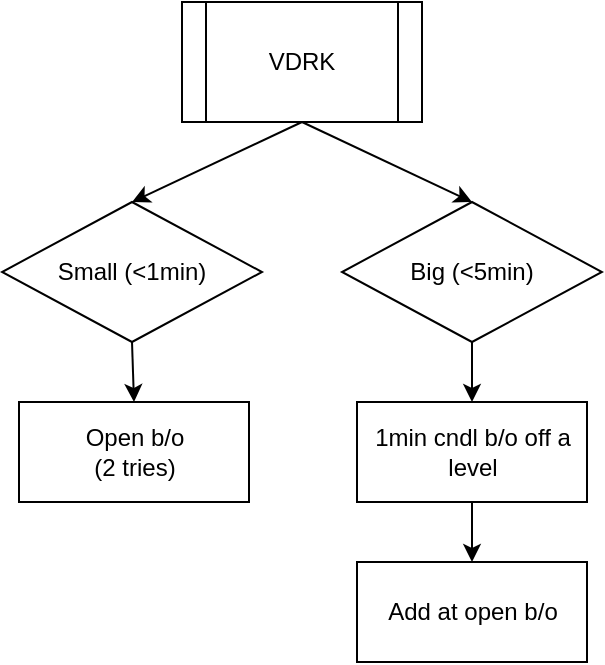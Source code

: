 <mxfile>
    <diagram id="kQmM4_MkCBeIox-2-Kk1" name="Page-1">
        <mxGraphModel dx="785" dy="543" grid="1" gridSize="10" guides="1" tooltips="1" connect="1" arrows="1" fold="1" page="1" pageScale="1" pageWidth="850" pageHeight="1100" math="0" shadow="0">
            <root>
                <mxCell id="0"/>
                <mxCell id="1" parent="0"/>
                <mxCell id="3" style="edgeStyle=none;html=1;exitX=0.5;exitY=1;exitDx=0;exitDy=0;jumpStyle=none;entryX=0.5;entryY=0;entryDx=0;entryDy=0;" edge="1" parent="1" source="2" target="6">
                    <mxGeometry relative="1" as="geometry">
                        <mxPoint x="80" y="210" as="targetPoint"/>
                    </mxGeometry>
                </mxCell>
                <mxCell id="7" style="edgeStyle=none;html=1;exitX=0.5;exitY=1;exitDx=0;exitDy=0;entryX=0.5;entryY=0;entryDx=0;entryDy=0;" edge="1" parent="1" source="2" target="8">
                    <mxGeometry relative="1" as="geometry">
                        <mxPoint x="270" y="240" as="targetPoint"/>
                    </mxGeometry>
                </mxCell>
                <mxCell id="2" value="VDRK" style="shape=process;whiteSpace=wrap;html=1;backgroundOutline=1;" vertex="1" parent="1">
                    <mxGeometry x="120" y="80" width="120" height="60" as="geometry"/>
                </mxCell>
                <mxCell id="9" style="edgeStyle=none;html=1;exitX=0.5;exitY=1;exitDx=0;exitDy=0;entryX=0.5;entryY=0;entryDx=0;entryDy=0;" edge="1" parent="1" source="6" target="10">
                    <mxGeometry relative="1" as="geometry">
                        <mxPoint x="75.143" y="330" as="targetPoint"/>
                    </mxGeometry>
                </mxCell>
                <mxCell id="6" value="Small (&amp;lt;1min)" style="rhombus;whiteSpace=wrap;html=1;" vertex="1" parent="1">
                    <mxGeometry x="30" y="180" width="130" height="70" as="geometry"/>
                </mxCell>
                <mxCell id="12" style="edgeStyle=none;html=1;exitX=0.5;exitY=1;exitDx=0;exitDy=0;entryX=0.5;entryY=0;entryDx=0;entryDy=0;" edge="1" parent="1" source="8" target="11">
                    <mxGeometry relative="1" as="geometry"/>
                </mxCell>
                <mxCell id="8" value="Big (&amp;lt;5min)" style="rhombus;whiteSpace=wrap;html=1;" vertex="1" parent="1">
                    <mxGeometry x="200" y="180" width="130" height="70" as="geometry"/>
                </mxCell>
                <mxCell id="10" value="Open b/o&lt;div&gt;(2 tries)&lt;/div&gt;" style="rounded=0;whiteSpace=wrap;html=1;" vertex="1" parent="1">
                    <mxGeometry x="38.5" y="280" width="115" height="50" as="geometry"/>
                </mxCell>
                <mxCell id="13" style="edgeStyle=none;html=1;exitX=0.5;exitY=1;exitDx=0;exitDy=0;entryX=0.5;entryY=0;entryDx=0;entryDy=0;" edge="1" parent="1" source="11" target="14">
                    <mxGeometry relative="1" as="geometry">
                        <mxPoint x="275.143" y="440" as="targetPoint"/>
                    </mxGeometry>
                </mxCell>
                <mxCell id="11" value="1min cndl b/o off a level" style="rounded=0;whiteSpace=wrap;html=1;" vertex="1" parent="1">
                    <mxGeometry x="207.5" y="280" width="115" height="50" as="geometry"/>
                </mxCell>
                <mxCell id="14" value="Add at open b/o" style="rounded=0;whiteSpace=wrap;html=1;" vertex="1" parent="1">
                    <mxGeometry x="207.5" y="360" width="115" height="50" as="geometry"/>
                </mxCell>
            </root>
        </mxGraphModel>
    </diagram>
</mxfile>